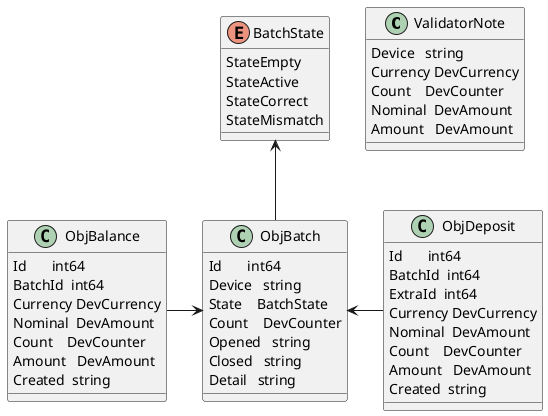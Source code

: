 @startuml
'https://plantuml.com/class-diagram

class ValidatorNote {
	Device   string
	Currency DevCurrency
	Count    DevCounter
	Nominal  DevAmount
	Amount   DevAmount
}

class ObjBalance {
	Id       int64
	BatchId  int64
	Currency DevCurrency
	Nominal  DevAmount
	Count    DevCounter
	Amount   DevAmount
	Created  string
}

class ObjBatch {
	Id       int64
	Device   string
	State    BatchState
	Count    DevCounter
	Opened   string
	Closed   string
	Detail   string
}

class ObjDeposit {
	Id       int64
	BatchId  int64
	ExtraId  int64
	Currency DevCurrency
	Nominal  DevAmount
	Count    DevCounter
	Amount   DevAmount
	Created  string
}

enum BatchState {
	StateEmpty
	StateActive
	StateCorrect
	StateMismatch
}

BatchState <-- ObjBatch
ObjBatch <- ObjDeposit
ObjBalance -> ObjBatch

@enduml